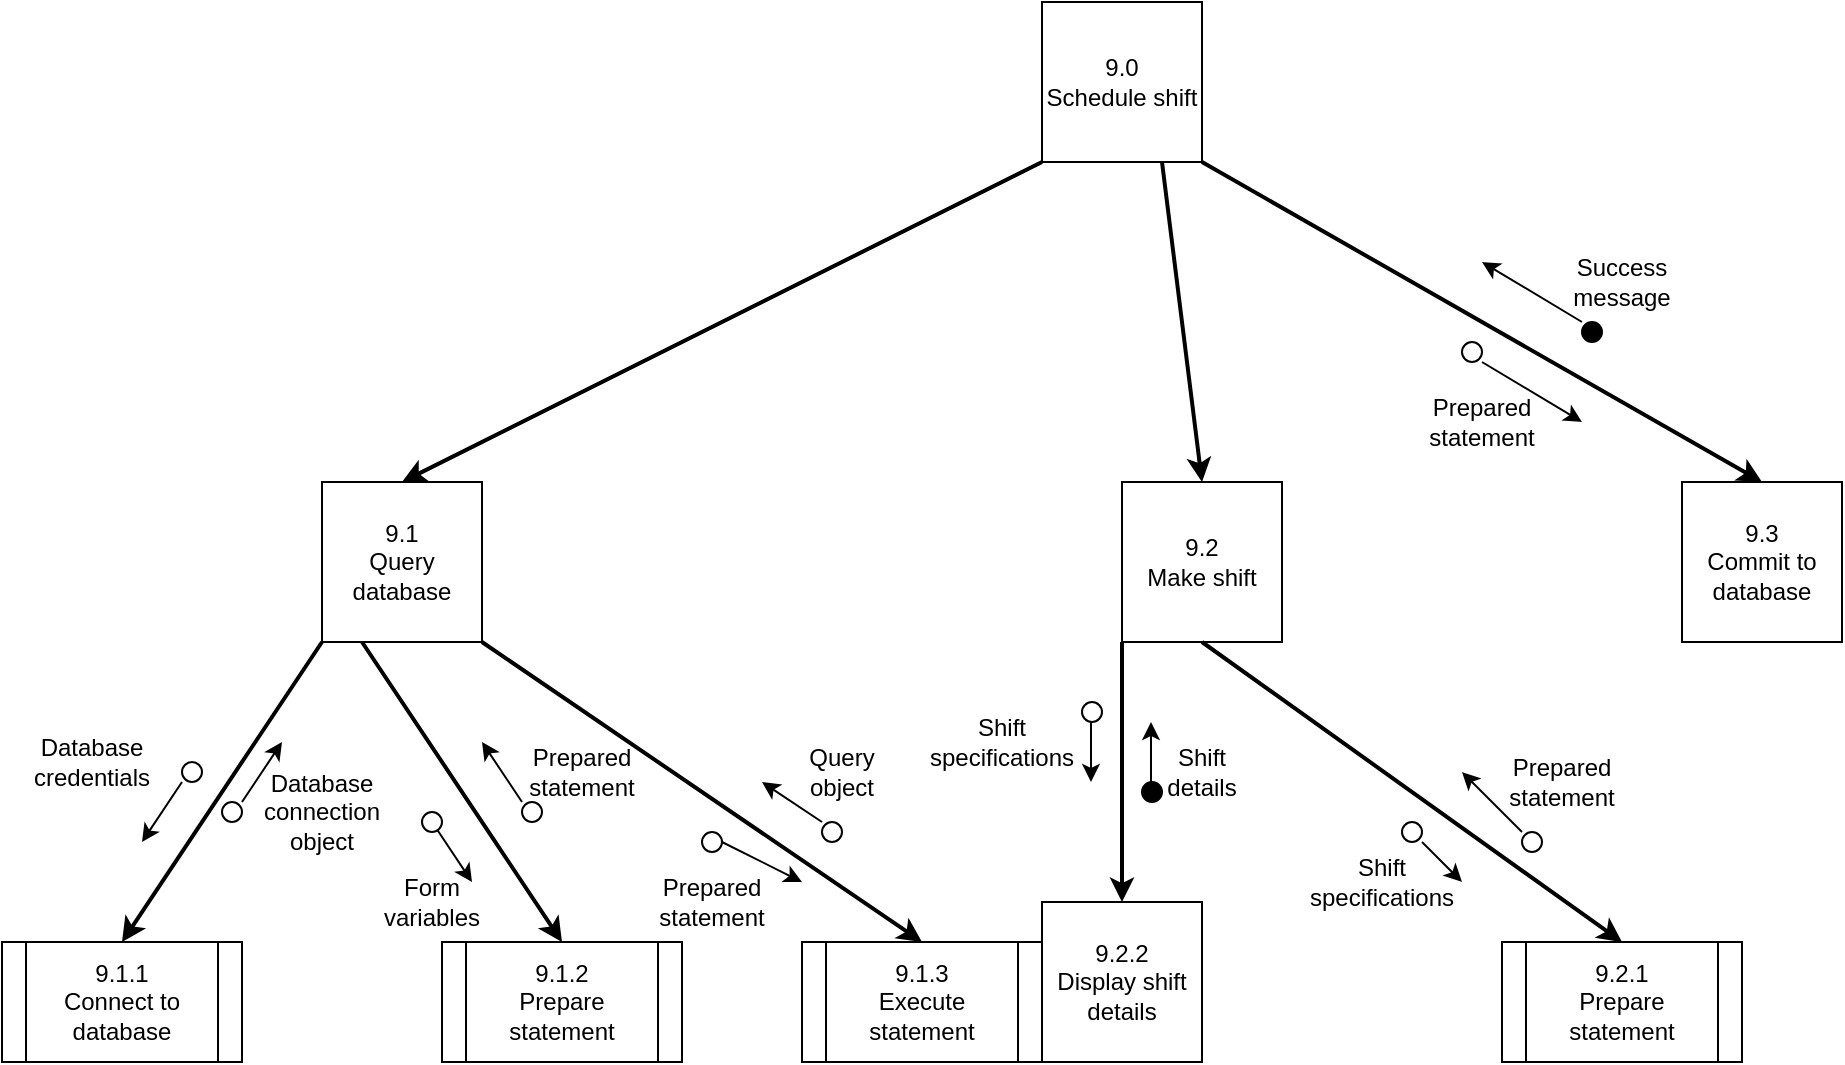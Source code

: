 <mxfile version="12.7.0" type="github">
  <diagram id="g8YreM0hBuEBGL91o7nB" name="Page-1">
    <mxGraphModel dx="1952" dy="614" grid="1" gridSize="10" guides="1" tooltips="1" connect="1" arrows="1" fold="1" page="1" pageScale="1" pageWidth="850" pageHeight="1100" math="0" shadow="0">
      <root>
        <mxCell id="0"/>
        <mxCell id="1" parent="0"/>
        <mxCell id="knCNbC4QlPTW4irUIRz2-1" value="9.0&lt;br&gt;Schedule shift" style="whiteSpace=wrap;html=1;aspect=fixed;" parent="1" vertex="1">
          <mxGeometry x="360" y="80" width="80" height="80" as="geometry"/>
        </mxCell>
        <mxCell id="knCNbC4QlPTW4irUIRz2-3" value="9.1&lt;br&gt;Query database" style="whiteSpace=wrap;html=1;aspect=fixed;" parent="1" vertex="1">
          <mxGeometry y="320" width="80" height="80" as="geometry"/>
        </mxCell>
        <mxCell id="knCNbC4QlPTW4irUIRz2-4" value="9.2&lt;br&gt;Make shift" style="whiteSpace=wrap;html=1;aspect=fixed;" parent="1" vertex="1">
          <mxGeometry x="400" y="320" width="80" height="80" as="geometry"/>
        </mxCell>
        <mxCell id="knCNbC4QlPTW4irUIRz2-7" value="" style="endArrow=classic;html=1;exitX=0;exitY=1;exitDx=0;exitDy=0;entryX=0.5;entryY=0;entryDx=0;entryDy=0;strokeWidth=2;" parent="1" source="knCNbC4QlPTW4irUIRz2-1" target="knCNbC4QlPTW4irUIRz2-3" edge="1">
          <mxGeometry width="50" height="50" relative="1" as="geometry">
            <mxPoint x="410" y="290" as="sourcePoint"/>
            <mxPoint x="460" y="240" as="targetPoint"/>
          </mxGeometry>
        </mxCell>
        <mxCell id="knCNbC4QlPTW4irUIRz2-8" value="" style="endArrow=classic;html=1;strokeWidth=1;" parent="1" source="knCNbC4QlPTW4irUIRz2-9" edge="1">
          <mxGeometry width="50" height="50" relative="1" as="geometry">
            <mxPoint x="55" y="490" as="sourcePoint"/>
            <mxPoint x="75" y="520" as="targetPoint"/>
          </mxGeometry>
        </mxCell>
        <mxCell id="knCNbC4QlPTW4irUIRz2-10" value="Form variables" style="text;html=1;strokeColor=none;fillColor=none;align=center;verticalAlign=middle;whiteSpace=wrap;rounded=0;" parent="1" vertex="1">
          <mxGeometry x="35" y="520" width="40" height="20" as="geometry"/>
        </mxCell>
        <mxCell id="knCNbC4QlPTW4irUIRz2-11" value="" style="endArrow=classic;html=1;strokeWidth=1;" parent="1" edge="1">
          <mxGeometry width="50" height="50" relative="1" as="geometry">
            <mxPoint x="-40" y="480" as="sourcePoint"/>
            <mxPoint x="-20" y="450" as="targetPoint"/>
          </mxGeometry>
        </mxCell>
        <mxCell id="knCNbC4QlPTW4irUIRz2-12" value="" style="ellipse;whiteSpace=wrap;html=1;aspect=fixed;" parent="1" vertex="1">
          <mxGeometry x="-50" y="480" width="10" height="10" as="geometry"/>
        </mxCell>
        <mxCell id="knCNbC4QlPTW4irUIRz2-13" value="Database connection object" style="text;html=1;strokeColor=none;fillColor=none;align=center;verticalAlign=middle;whiteSpace=wrap;rounded=0;" parent="1" vertex="1">
          <mxGeometry x="-20" y="475" width="40" height="20" as="geometry"/>
        </mxCell>
        <mxCell id="knCNbC4QlPTW4irUIRz2-15" value="9.1.1&lt;br&gt;Connect to database" style="shape=process;whiteSpace=wrap;html=1;backgroundOutline=1;" parent="1" vertex="1">
          <mxGeometry x="-160" y="550" width="120" height="60" as="geometry"/>
        </mxCell>
        <mxCell id="knCNbC4QlPTW4irUIRz2-16" value="" style="endArrow=classic;html=1;strokeWidth=2;entryX=0.5;entryY=0;entryDx=0;entryDy=0;exitX=0;exitY=1;exitDx=0;exitDy=0;" parent="1" source="knCNbC4QlPTW4irUIRz2-3" target="knCNbC4QlPTW4irUIRz2-15" edge="1">
          <mxGeometry width="50" height="50" relative="1" as="geometry">
            <mxPoint x="-40" y="480" as="sourcePoint"/>
            <mxPoint x="10" y="430" as="targetPoint"/>
          </mxGeometry>
        </mxCell>
        <mxCell id="knCNbC4QlPTW4irUIRz2-20" value="" style="endArrow=classic;html=1;strokeWidth=2;entryX=0.5;entryY=0;entryDx=0;entryDy=0;exitX=0.25;exitY=1;exitDx=0;exitDy=0;" parent="1" source="knCNbC4QlPTW4irUIRz2-3" target="knCNbC4QlPTW4irUIRz2-46" edge="1">
          <mxGeometry width="50" height="50" relative="1" as="geometry">
            <mxPoint x="270" y="520" as="sourcePoint"/>
            <mxPoint x="120" y="530" as="targetPoint"/>
            <Array as="points">
              <mxPoint x="80" y="490"/>
            </Array>
          </mxGeometry>
        </mxCell>
        <mxCell id="knCNbC4QlPTW4irUIRz2-22" value="" style="endArrow=classic;html=1;strokeWidth=1;" parent="1" edge="1">
          <mxGeometry width="50" height="50" relative="1" as="geometry">
            <mxPoint x="-70" y="470" as="sourcePoint"/>
            <mxPoint x="-90" y="500" as="targetPoint"/>
          </mxGeometry>
        </mxCell>
        <mxCell id="knCNbC4QlPTW4irUIRz2-25" value="" style="ellipse;whiteSpace=wrap;html=1;aspect=fixed;fillColor=#000000;" parent="1" vertex="1">
          <mxGeometry x="630" y="240" width="10" height="10" as="geometry"/>
        </mxCell>
        <mxCell id="knCNbC4QlPTW4irUIRz2-26" value="" style="ellipse;whiteSpace=wrap;html=1;aspect=fixed;" parent="1" vertex="1">
          <mxGeometry x="570" y="250" width="10" height="10" as="geometry"/>
        </mxCell>
        <mxCell id="knCNbC4QlPTW4irUIRz2-27" value="" style="ellipse;whiteSpace=wrap;html=1;aspect=fixed;" parent="1" vertex="1">
          <mxGeometry x="540" y="490" width="10" height="10" as="geometry"/>
        </mxCell>
        <mxCell id="knCNbC4QlPTW4irUIRz2-28" value="" style="ellipse;whiteSpace=wrap;html=1;aspect=fixed;fillColor=#FFFFFF;" parent="1" vertex="1">
          <mxGeometry x="600" y="495" width="10" height="10" as="geometry"/>
        </mxCell>
        <mxCell id="knCNbC4QlPTW4irUIRz2-29" value="" style="ellipse;whiteSpace=wrap;html=1;aspect=fixed;fillColor=#000000;" parent="1" vertex="1">
          <mxGeometry x="410" y="470" width="10" height="10" as="geometry"/>
        </mxCell>
        <mxCell id="knCNbC4QlPTW4irUIRz2-30" value="" style="ellipse;whiteSpace=wrap;html=1;aspect=fixed;" parent="1" vertex="1">
          <mxGeometry x="380" y="430" width="10" height="10" as="geometry"/>
        </mxCell>
        <mxCell id="knCNbC4QlPTW4irUIRz2-31" value="" style="ellipse;whiteSpace=wrap;html=1;aspect=fixed;" parent="1" vertex="1">
          <mxGeometry x="250" y="490" width="10" height="10" as="geometry"/>
        </mxCell>
        <mxCell id="knCNbC4QlPTW4irUIRz2-32" value="" style="ellipse;whiteSpace=wrap;html=1;aspect=fixed;" parent="1" vertex="1">
          <mxGeometry x="190" y="495" width="10" height="10" as="geometry"/>
        </mxCell>
        <mxCell id="knCNbC4QlPTW4irUIRz2-33" value="" style="ellipse;whiteSpace=wrap;html=1;aspect=fixed;" parent="1" vertex="1">
          <mxGeometry x="100" y="480" width="10" height="10" as="geometry"/>
        </mxCell>
        <mxCell id="knCNbC4QlPTW4irUIRz2-34" value="" style="ellipse;whiteSpace=wrap;html=1;aspect=fixed;" parent="1" vertex="1">
          <mxGeometry x="-70" y="460" width="10" height="10" as="geometry"/>
        </mxCell>
        <mxCell id="knCNbC4QlPTW4irUIRz2-35" value="Database credentials" style="text;html=1;strokeColor=none;fillColor=none;align=center;verticalAlign=middle;whiteSpace=wrap;rounded=0;" parent="1" vertex="1">
          <mxGeometry x="-135" y="450" width="40" height="20" as="geometry"/>
        </mxCell>
        <mxCell id="knCNbC4QlPTW4irUIRz2-36" value="" style="endArrow=classic;html=1;strokeWidth=1;" parent="1" edge="1">
          <mxGeometry width="50" height="50" relative="1" as="geometry">
            <mxPoint x="100" y="480" as="sourcePoint"/>
            <mxPoint x="80" y="450" as="targetPoint"/>
          </mxGeometry>
        </mxCell>
        <mxCell id="knCNbC4QlPTW4irUIRz2-39" value="Prepared statement" style="text;html=1;strokeColor=none;fillColor=none;align=center;verticalAlign=middle;whiteSpace=wrap;rounded=0;" parent="1" vertex="1">
          <mxGeometry x="110" y="455" width="40" height="20" as="geometry"/>
        </mxCell>
        <mxCell id="knCNbC4QlPTW4irUIRz2-40" value="" style="endArrow=classic;html=1;strokeWidth=2;exitX=1;exitY=1;exitDx=0;exitDy=0;entryX=0.5;entryY=0;entryDx=0;entryDy=0;" parent="1" source="knCNbC4QlPTW4irUIRz2-3" target="O3DAFxywaz7zmf8wwd_v-1" edge="1">
          <mxGeometry width="50" height="50" relative="1" as="geometry">
            <mxPoint x="200" y="450" as="sourcePoint"/>
            <mxPoint x="280" y="530" as="targetPoint"/>
          </mxGeometry>
        </mxCell>
        <mxCell id="knCNbC4QlPTW4irUIRz2-41" value="" style="endArrow=classic;html=1;strokeWidth=1;" parent="1" edge="1">
          <mxGeometry width="50" height="50" relative="1" as="geometry">
            <mxPoint x="200" y="500" as="sourcePoint"/>
            <mxPoint x="240" y="520" as="targetPoint"/>
          </mxGeometry>
        </mxCell>
        <mxCell id="knCNbC4QlPTW4irUIRz2-42" value="" style="endArrow=classic;html=1;strokeWidth=1;" parent="1" edge="1">
          <mxGeometry width="50" height="50" relative="1" as="geometry">
            <mxPoint x="250" y="490" as="sourcePoint"/>
            <mxPoint x="220" y="470" as="targetPoint"/>
          </mxGeometry>
        </mxCell>
        <mxCell id="knCNbC4QlPTW4irUIRz2-43" value="Prepared statement" style="text;html=1;strokeColor=none;fillColor=none;align=center;verticalAlign=middle;whiteSpace=wrap;rounded=0;" parent="1" vertex="1">
          <mxGeometry x="175" y="520" width="40" height="20" as="geometry"/>
        </mxCell>
        <mxCell id="knCNbC4QlPTW4irUIRz2-44" value="Query object" style="text;html=1;strokeColor=none;fillColor=none;align=center;verticalAlign=middle;whiteSpace=wrap;rounded=0;" parent="1" vertex="1">
          <mxGeometry x="240" y="455" width="40" height="20" as="geometry"/>
        </mxCell>
        <mxCell id="knCNbC4QlPTW4irUIRz2-46" value="9.1.2&lt;br&gt;Prepare statement" style="shape=process;whiteSpace=wrap;html=1;backgroundOutline=1;" parent="1" vertex="1">
          <mxGeometry x="60" y="550" width="120" height="60" as="geometry"/>
        </mxCell>
        <mxCell id="knCNbC4QlPTW4irUIRz2-9" value="" style="ellipse;whiteSpace=wrap;html=1;aspect=fixed;" parent="1" vertex="1">
          <mxGeometry x="50" y="485" width="10" height="10" as="geometry"/>
        </mxCell>
        <mxCell id="knCNbC4QlPTW4irUIRz2-50" value="" style="endArrow=classic;html=1;strokeWidth=1;" parent="1" target="knCNbC4QlPTW4irUIRz2-9" edge="1">
          <mxGeometry width="50" height="50" relative="1" as="geometry">
            <mxPoint x="55" y="490" as="sourcePoint"/>
            <mxPoint x="75" y="520" as="targetPoint"/>
          </mxGeometry>
        </mxCell>
        <mxCell id="knCNbC4QlPTW4irUIRz2-51" value="" style="endArrow=classic;html=1;strokeWidth=2;entryX=0.5;entryY=0;entryDx=0;entryDy=0;exitX=0;exitY=1;exitDx=0;exitDy=0;" parent="1" source="knCNbC4QlPTW4irUIRz2-4" target="knCNbC4QlPTW4irUIRz2-65" edge="1">
          <mxGeometry width="50" height="50" relative="1" as="geometry">
            <mxPoint x="490" y="500" as="sourcePoint"/>
            <mxPoint x="420" y="540" as="targetPoint"/>
          </mxGeometry>
        </mxCell>
        <mxCell id="knCNbC4QlPTW4irUIRz2-52" value="" style="endArrow=classic;html=1;strokeWidth=1;" parent="1" edge="1">
          <mxGeometry width="50" height="50" relative="1" as="geometry">
            <mxPoint x="384.5" y="440" as="sourcePoint"/>
            <mxPoint x="384.5" y="470" as="targetPoint"/>
          </mxGeometry>
        </mxCell>
        <mxCell id="knCNbC4QlPTW4irUIRz2-53" value="" style="endArrow=classic;html=1;strokeWidth=1;" parent="1" edge="1">
          <mxGeometry width="50" height="50" relative="1" as="geometry">
            <mxPoint x="414.5" y="470" as="sourcePoint"/>
            <mxPoint x="414.5" y="440" as="targetPoint"/>
          </mxGeometry>
        </mxCell>
        <mxCell id="knCNbC4QlPTW4irUIRz2-54" value="Shift specifications" style="text;html=1;strokeColor=none;fillColor=none;align=center;verticalAlign=middle;whiteSpace=wrap;rounded=0;" parent="1" vertex="1">
          <mxGeometry x="320" y="440" width="40" height="20" as="geometry"/>
        </mxCell>
        <mxCell id="knCNbC4QlPTW4irUIRz2-56" value="" style="endArrow=classic;html=1;strokeWidth=2;entryX=0.5;entryY=0;entryDx=0;entryDy=0;exitX=0.75;exitY=1;exitDx=0;exitDy=0;" parent="1" source="knCNbC4QlPTW4irUIRz2-1" target="knCNbC4QlPTW4irUIRz2-4" edge="1">
          <mxGeometry width="50" height="50" relative="1" as="geometry">
            <mxPoint x="430" y="260" as="sourcePoint"/>
            <mxPoint x="480" y="210" as="targetPoint"/>
          </mxGeometry>
        </mxCell>
        <mxCell id="knCNbC4QlPTW4irUIRz2-57" value="Prepared statement" style="text;html=1;strokeColor=none;fillColor=none;align=center;verticalAlign=middle;whiteSpace=wrap;rounded=0;" parent="1" vertex="1">
          <mxGeometry x="600" y="460" width="40" height="20" as="geometry"/>
        </mxCell>
        <mxCell id="knCNbC4QlPTW4irUIRz2-58" value="9.3&lt;br&gt;Commit to database" style="whiteSpace=wrap;html=1;aspect=fixed;" parent="1" vertex="1">
          <mxGeometry x="680" y="320" width="80" height="80" as="geometry"/>
        </mxCell>
        <mxCell id="knCNbC4QlPTW4irUIRz2-59" value="" style="endArrow=classic;html=1;strokeWidth=2;entryX=0.5;entryY=0;entryDx=0;entryDy=0;exitX=1;exitY=1;exitDx=0;exitDy=0;" parent="1" source="knCNbC4QlPTW4irUIRz2-1" target="knCNbC4QlPTW4irUIRz2-58" edge="1">
          <mxGeometry width="50" height="50" relative="1" as="geometry">
            <mxPoint x="600" y="240" as="sourcePoint"/>
            <mxPoint x="650" y="190" as="targetPoint"/>
          </mxGeometry>
        </mxCell>
        <mxCell id="knCNbC4QlPTW4irUIRz2-60" value="" style="endArrow=classic;html=1;strokeWidth=2;exitX=0.5;exitY=1;exitDx=0;exitDy=0;entryX=0.5;entryY=0;entryDx=0;entryDy=0;" parent="1" source="knCNbC4QlPTW4irUIRz2-4" target="knCNbC4QlPTW4irUIRz2-64" edge="1">
          <mxGeometry width="50" height="50" relative="1" as="geometry">
            <mxPoint x="600" y="470" as="sourcePoint"/>
            <mxPoint x="640" y="530" as="targetPoint"/>
          </mxGeometry>
        </mxCell>
        <mxCell id="knCNbC4QlPTW4irUIRz2-61" value="" style="endArrow=classic;html=1;strokeWidth=1;" parent="1" edge="1">
          <mxGeometry width="50" height="50" relative="1" as="geometry">
            <mxPoint x="600" y="495" as="sourcePoint"/>
            <mxPoint x="570" y="465" as="targetPoint"/>
          </mxGeometry>
        </mxCell>
        <mxCell id="knCNbC4QlPTW4irUIRz2-62" value="" style="endArrow=classic;html=1;strokeWidth=1;" parent="1" edge="1">
          <mxGeometry width="50" height="50" relative="1" as="geometry">
            <mxPoint x="550" y="500" as="sourcePoint"/>
            <mxPoint x="570" y="520" as="targetPoint"/>
          </mxGeometry>
        </mxCell>
        <mxCell id="knCNbC4QlPTW4irUIRz2-64" value="9.2.1&lt;br&gt;Prepare statement" style="shape=process;whiteSpace=wrap;html=1;backgroundOutline=1;" parent="1" vertex="1">
          <mxGeometry x="590" y="550" width="120" height="60" as="geometry"/>
        </mxCell>
        <mxCell id="knCNbC4QlPTW4irUIRz2-65" value="9.2.2&lt;br&gt;Display shift details" style="whiteSpace=wrap;html=1;aspect=fixed;" parent="1" vertex="1">
          <mxGeometry x="360" y="530" width="80" height="80" as="geometry"/>
        </mxCell>
        <mxCell id="knCNbC4QlPTW4irUIRz2-68" value="Shift details" style="text;html=1;strokeColor=none;fillColor=none;align=center;verticalAlign=middle;whiteSpace=wrap;rounded=0;" parent="1" vertex="1">
          <mxGeometry x="420" y="455" width="40" height="20" as="geometry"/>
        </mxCell>
        <mxCell id="knCNbC4QlPTW4irUIRz2-69" value="Shift specifications" style="text;html=1;strokeColor=none;fillColor=none;align=center;verticalAlign=middle;whiteSpace=wrap;rounded=0;" parent="1" vertex="1">
          <mxGeometry x="510" y="510" width="40" height="20" as="geometry"/>
        </mxCell>
        <mxCell id="knCNbC4QlPTW4irUIRz2-71" value="" style="endArrow=classic;html=1;strokeWidth=1;" parent="1" edge="1">
          <mxGeometry width="50" height="50" relative="1" as="geometry">
            <mxPoint x="580" y="260" as="sourcePoint"/>
            <mxPoint x="630" y="290" as="targetPoint"/>
          </mxGeometry>
        </mxCell>
        <mxCell id="knCNbC4QlPTW4irUIRz2-72" value="" style="endArrow=classic;html=1;strokeWidth=1;" parent="1" edge="1">
          <mxGeometry width="50" height="50" relative="1" as="geometry">
            <mxPoint x="630" y="240" as="sourcePoint"/>
            <mxPoint x="580" y="210" as="targetPoint"/>
          </mxGeometry>
        </mxCell>
        <mxCell id="knCNbC4QlPTW4irUIRz2-73" value="Prepared statement" style="text;html=1;strokeColor=none;fillColor=none;align=center;verticalAlign=middle;whiteSpace=wrap;rounded=0;" parent="1" vertex="1">
          <mxGeometry x="560" y="280" width="40" height="20" as="geometry"/>
        </mxCell>
        <mxCell id="knCNbC4QlPTW4irUIRz2-74" value="Success message" style="text;html=1;strokeColor=none;fillColor=none;align=center;verticalAlign=middle;whiteSpace=wrap;rounded=0;" parent="1" vertex="1">
          <mxGeometry x="630" y="210" width="40" height="20" as="geometry"/>
        </mxCell>
        <mxCell id="O3DAFxywaz7zmf8wwd_v-1" value="&lt;span style=&quot;white-space: normal&quot;&gt;9.1.3&lt;/span&gt;&lt;br style=&quot;white-space: normal&quot;&gt;&lt;span style=&quot;white-space: normal&quot;&gt;Execute statement&lt;/span&gt;" style="shape=process;whiteSpace=wrap;html=1;backgroundOutline=1;fillColor=#FFFFFF;" parent="1" vertex="1">
          <mxGeometry x="240" y="550" width="120" height="60" as="geometry"/>
        </mxCell>
      </root>
    </mxGraphModel>
  </diagram>
</mxfile>
